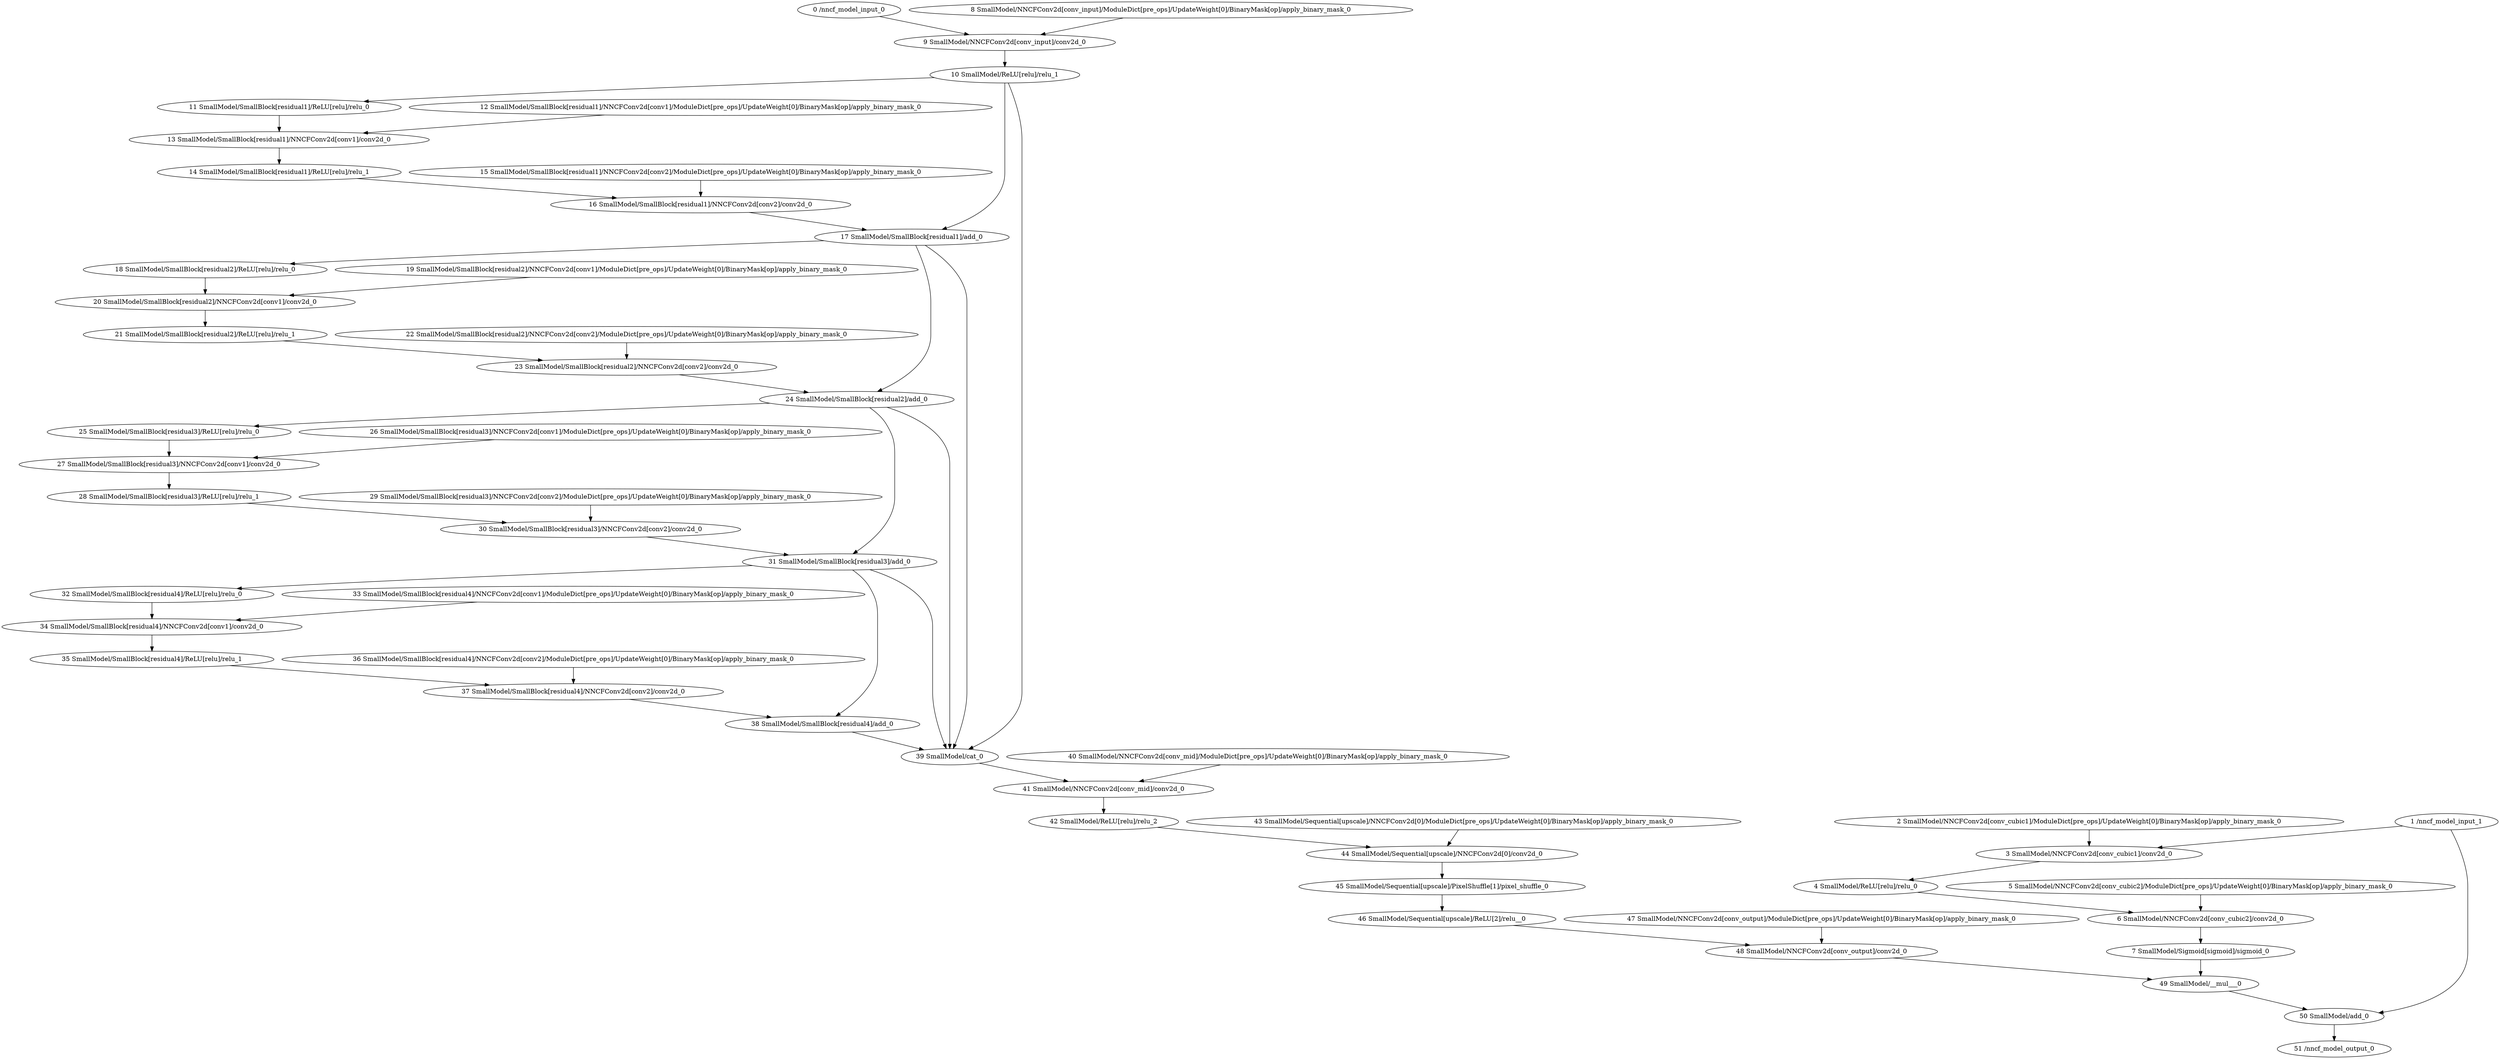strict digraph  {
"0 /nncf_model_input_0" [id=0, type=nncf_model_input];
"1 /nncf_model_input_1" [id=1, type=nncf_model_input];
"2 SmallModel/NNCFConv2d[conv_cubic1]/ModuleDict[pre_ops]/UpdateWeight[0]/BinaryMask[op]/apply_binary_mask_0" [id=2, type=apply_binary_mask];
"3 SmallModel/NNCFConv2d[conv_cubic1]/conv2d_0" [id=3, type=conv2d];
"4 SmallModel/ReLU[relu]/relu_0" [id=4, type=relu];
"5 SmallModel/NNCFConv2d[conv_cubic2]/ModuleDict[pre_ops]/UpdateWeight[0]/BinaryMask[op]/apply_binary_mask_0" [id=5, type=apply_binary_mask];
"6 SmallModel/NNCFConv2d[conv_cubic2]/conv2d_0" [id=6, type=conv2d];
"7 SmallModel/Sigmoid[sigmoid]/sigmoid_0" [id=7, type=sigmoid];
"8 SmallModel/NNCFConv2d[conv_input]/ModuleDict[pre_ops]/UpdateWeight[0]/BinaryMask[op]/apply_binary_mask_0" [id=8, type=apply_binary_mask];
"9 SmallModel/NNCFConv2d[conv_input]/conv2d_0" [id=9, type=conv2d];
"10 SmallModel/ReLU[relu]/relu_1" [id=10, type=relu];
"11 SmallModel/SmallBlock[residual1]/ReLU[relu]/relu_0" [id=11, type=relu];
"12 SmallModel/SmallBlock[residual1]/NNCFConv2d[conv1]/ModuleDict[pre_ops]/UpdateWeight[0]/BinaryMask[op]/apply_binary_mask_0" [id=12, type=apply_binary_mask];
"13 SmallModel/SmallBlock[residual1]/NNCFConv2d[conv1]/conv2d_0" [id=13, type=conv2d];
"14 SmallModel/SmallBlock[residual1]/ReLU[relu]/relu_1" [id=14, type=relu];
"15 SmallModel/SmallBlock[residual1]/NNCFConv2d[conv2]/ModuleDict[pre_ops]/UpdateWeight[0]/BinaryMask[op]/apply_binary_mask_0" [id=15, type=apply_binary_mask];
"16 SmallModel/SmallBlock[residual1]/NNCFConv2d[conv2]/conv2d_0" [id=16, type=conv2d];
"17 SmallModel/SmallBlock[residual1]/add_0" [id=17, type=add];
"18 SmallModel/SmallBlock[residual2]/ReLU[relu]/relu_0" [id=18, type=relu];
"19 SmallModel/SmallBlock[residual2]/NNCFConv2d[conv1]/ModuleDict[pre_ops]/UpdateWeight[0]/BinaryMask[op]/apply_binary_mask_0" [id=19, type=apply_binary_mask];
"20 SmallModel/SmallBlock[residual2]/NNCFConv2d[conv1]/conv2d_0" [id=20, type=conv2d];
"21 SmallModel/SmallBlock[residual2]/ReLU[relu]/relu_1" [id=21, type=relu];
"22 SmallModel/SmallBlock[residual2]/NNCFConv2d[conv2]/ModuleDict[pre_ops]/UpdateWeight[0]/BinaryMask[op]/apply_binary_mask_0" [id=22, type=apply_binary_mask];
"23 SmallModel/SmallBlock[residual2]/NNCFConv2d[conv2]/conv2d_0" [id=23, type=conv2d];
"24 SmallModel/SmallBlock[residual2]/add_0" [id=24, type=add];
"25 SmallModel/SmallBlock[residual3]/ReLU[relu]/relu_0" [id=25, type=relu];
"26 SmallModel/SmallBlock[residual3]/NNCFConv2d[conv1]/ModuleDict[pre_ops]/UpdateWeight[0]/BinaryMask[op]/apply_binary_mask_0" [id=26, type=apply_binary_mask];
"27 SmallModel/SmallBlock[residual3]/NNCFConv2d[conv1]/conv2d_0" [id=27, type=conv2d];
"28 SmallModel/SmallBlock[residual3]/ReLU[relu]/relu_1" [id=28, type=relu];
"29 SmallModel/SmallBlock[residual3]/NNCFConv2d[conv2]/ModuleDict[pre_ops]/UpdateWeight[0]/BinaryMask[op]/apply_binary_mask_0" [id=29, type=apply_binary_mask];
"30 SmallModel/SmallBlock[residual3]/NNCFConv2d[conv2]/conv2d_0" [id=30, type=conv2d];
"31 SmallModel/SmallBlock[residual3]/add_0" [id=31, type=add];
"32 SmallModel/SmallBlock[residual4]/ReLU[relu]/relu_0" [id=32, type=relu];
"33 SmallModel/SmallBlock[residual4]/NNCFConv2d[conv1]/ModuleDict[pre_ops]/UpdateWeight[0]/BinaryMask[op]/apply_binary_mask_0" [id=33, type=apply_binary_mask];
"34 SmallModel/SmallBlock[residual4]/NNCFConv2d[conv1]/conv2d_0" [id=34, type=conv2d];
"35 SmallModel/SmallBlock[residual4]/ReLU[relu]/relu_1" [id=35, type=relu];
"36 SmallModel/SmallBlock[residual4]/NNCFConv2d[conv2]/ModuleDict[pre_ops]/UpdateWeight[0]/BinaryMask[op]/apply_binary_mask_0" [id=36, type=apply_binary_mask];
"37 SmallModel/SmallBlock[residual4]/NNCFConv2d[conv2]/conv2d_0" [id=37, type=conv2d];
"38 SmallModel/SmallBlock[residual4]/add_0" [id=38, type=add];
"39 SmallModel/cat_0" [id=39, type=cat];
"40 SmallModel/NNCFConv2d[conv_mid]/ModuleDict[pre_ops]/UpdateWeight[0]/BinaryMask[op]/apply_binary_mask_0" [id=40, type=apply_binary_mask];
"41 SmallModel/NNCFConv2d[conv_mid]/conv2d_0" [id=41, type=conv2d];
"42 SmallModel/ReLU[relu]/relu_2" [id=42, type=relu];
"43 SmallModel/Sequential[upscale]/NNCFConv2d[0]/ModuleDict[pre_ops]/UpdateWeight[0]/BinaryMask[op]/apply_binary_mask_0" [id=43, type=apply_binary_mask];
"44 SmallModel/Sequential[upscale]/NNCFConv2d[0]/conv2d_0" [id=44, type=conv2d];
"45 SmallModel/Sequential[upscale]/PixelShuffle[1]/pixel_shuffle_0" [id=45, type=pixel_shuffle];
"46 SmallModel/Sequential[upscale]/ReLU[2]/relu__0" [id=46, type=relu_];
"47 SmallModel/NNCFConv2d[conv_output]/ModuleDict[pre_ops]/UpdateWeight[0]/BinaryMask[op]/apply_binary_mask_0" [id=47, type=apply_binary_mask];
"48 SmallModel/NNCFConv2d[conv_output]/conv2d_0" [id=48, type=conv2d];
"49 SmallModel/__mul___0" [id=49, type=__mul__];
"50 SmallModel/add_0" [id=50, type=add];
"51 /nncf_model_output_0" [id=51, type=nncf_model_output];
"0 /nncf_model_input_0" -> "9 SmallModel/NNCFConv2d[conv_input]/conv2d_0";
"1 /nncf_model_input_1" -> "3 SmallModel/NNCFConv2d[conv_cubic1]/conv2d_0";
"1 /nncf_model_input_1" -> "50 SmallModel/add_0";
"2 SmallModel/NNCFConv2d[conv_cubic1]/ModuleDict[pre_ops]/UpdateWeight[0]/BinaryMask[op]/apply_binary_mask_0" -> "3 SmallModel/NNCFConv2d[conv_cubic1]/conv2d_0";
"3 SmallModel/NNCFConv2d[conv_cubic1]/conv2d_0" -> "4 SmallModel/ReLU[relu]/relu_0";
"4 SmallModel/ReLU[relu]/relu_0" -> "6 SmallModel/NNCFConv2d[conv_cubic2]/conv2d_0";
"5 SmallModel/NNCFConv2d[conv_cubic2]/ModuleDict[pre_ops]/UpdateWeight[0]/BinaryMask[op]/apply_binary_mask_0" -> "6 SmallModel/NNCFConv2d[conv_cubic2]/conv2d_0";
"6 SmallModel/NNCFConv2d[conv_cubic2]/conv2d_0" -> "7 SmallModel/Sigmoid[sigmoid]/sigmoid_0";
"7 SmallModel/Sigmoid[sigmoid]/sigmoid_0" -> "49 SmallModel/__mul___0";
"8 SmallModel/NNCFConv2d[conv_input]/ModuleDict[pre_ops]/UpdateWeight[0]/BinaryMask[op]/apply_binary_mask_0" -> "9 SmallModel/NNCFConv2d[conv_input]/conv2d_0";
"9 SmallModel/NNCFConv2d[conv_input]/conv2d_0" -> "10 SmallModel/ReLU[relu]/relu_1";
"10 SmallModel/ReLU[relu]/relu_1" -> "11 SmallModel/SmallBlock[residual1]/ReLU[relu]/relu_0";
"10 SmallModel/ReLU[relu]/relu_1" -> "17 SmallModel/SmallBlock[residual1]/add_0";
"10 SmallModel/ReLU[relu]/relu_1" -> "39 SmallModel/cat_0";
"11 SmallModel/SmallBlock[residual1]/ReLU[relu]/relu_0" -> "13 SmallModel/SmallBlock[residual1]/NNCFConv2d[conv1]/conv2d_0";
"12 SmallModel/SmallBlock[residual1]/NNCFConv2d[conv1]/ModuleDict[pre_ops]/UpdateWeight[0]/BinaryMask[op]/apply_binary_mask_0" -> "13 SmallModel/SmallBlock[residual1]/NNCFConv2d[conv1]/conv2d_0";
"13 SmallModel/SmallBlock[residual1]/NNCFConv2d[conv1]/conv2d_0" -> "14 SmallModel/SmallBlock[residual1]/ReLU[relu]/relu_1";
"14 SmallModel/SmallBlock[residual1]/ReLU[relu]/relu_1" -> "16 SmallModel/SmallBlock[residual1]/NNCFConv2d[conv2]/conv2d_0";
"15 SmallModel/SmallBlock[residual1]/NNCFConv2d[conv2]/ModuleDict[pre_ops]/UpdateWeight[0]/BinaryMask[op]/apply_binary_mask_0" -> "16 SmallModel/SmallBlock[residual1]/NNCFConv2d[conv2]/conv2d_0";
"16 SmallModel/SmallBlock[residual1]/NNCFConv2d[conv2]/conv2d_0" -> "17 SmallModel/SmallBlock[residual1]/add_0";
"17 SmallModel/SmallBlock[residual1]/add_0" -> "18 SmallModel/SmallBlock[residual2]/ReLU[relu]/relu_0";
"17 SmallModel/SmallBlock[residual1]/add_0" -> "24 SmallModel/SmallBlock[residual2]/add_0";
"17 SmallModel/SmallBlock[residual1]/add_0" -> "39 SmallModel/cat_0";
"18 SmallModel/SmallBlock[residual2]/ReLU[relu]/relu_0" -> "20 SmallModel/SmallBlock[residual2]/NNCFConv2d[conv1]/conv2d_0";
"19 SmallModel/SmallBlock[residual2]/NNCFConv2d[conv1]/ModuleDict[pre_ops]/UpdateWeight[0]/BinaryMask[op]/apply_binary_mask_0" -> "20 SmallModel/SmallBlock[residual2]/NNCFConv2d[conv1]/conv2d_0";
"20 SmallModel/SmallBlock[residual2]/NNCFConv2d[conv1]/conv2d_0" -> "21 SmallModel/SmallBlock[residual2]/ReLU[relu]/relu_1";
"21 SmallModel/SmallBlock[residual2]/ReLU[relu]/relu_1" -> "23 SmallModel/SmallBlock[residual2]/NNCFConv2d[conv2]/conv2d_0";
"22 SmallModel/SmallBlock[residual2]/NNCFConv2d[conv2]/ModuleDict[pre_ops]/UpdateWeight[0]/BinaryMask[op]/apply_binary_mask_0" -> "23 SmallModel/SmallBlock[residual2]/NNCFConv2d[conv2]/conv2d_0";
"23 SmallModel/SmallBlock[residual2]/NNCFConv2d[conv2]/conv2d_0" -> "24 SmallModel/SmallBlock[residual2]/add_0";
"24 SmallModel/SmallBlock[residual2]/add_0" -> "25 SmallModel/SmallBlock[residual3]/ReLU[relu]/relu_0";
"24 SmallModel/SmallBlock[residual2]/add_0" -> "31 SmallModel/SmallBlock[residual3]/add_0";
"24 SmallModel/SmallBlock[residual2]/add_0" -> "39 SmallModel/cat_0";
"25 SmallModel/SmallBlock[residual3]/ReLU[relu]/relu_0" -> "27 SmallModel/SmallBlock[residual3]/NNCFConv2d[conv1]/conv2d_0";
"26 SmallModel/SmallBlock[residual3]/NNCFConv2d[conv1]/ModuleDict[pre_ops]/UpdateWeight[0]/BinaryMask[op]/apply_binary_mask_0" -> "27 SmallModel/SmallBlock[residual3]/NNCFConv2d[conv1]/conv2d_0";
"27 SmallModel/SmallBlock[residual3]/NNCFConv2d[conv1]/conv2d_0" -> "28 SmallModel/SmallBlock[residual3]/ReLU[relu]/relu_1";
"28 SmallModel/SmallBlock[residual3]/ReLU[relu]/relu_1" -> "30 SmallModel/SmallBlock[residual3]/NNCFConv2d[conv2]/conv2d_0";
"29 SmallModel/SmallBlock[residual3]/NNCFConv2d[conv2]/ModuleDict[pre_ops]/UpdateWeight[0]/BinaryMask[op]/apply_binary_mask_0" -> "30 SmallModel/SmallBlock[residual3]/NNCFConv2d[conv2]/conv2d_0";
"30 SmallModel/SmallBlock[residual3]/NNCFConv2d[conv2]/conv2d_0" -> "31 SmallModel/SmallBlock[residual3]/add_0";
"31 SmallModel/SmallBlock[residual3]/add_0" -> "32 SmallModel/SmallBlock[residual4]/ReLU[relu]/relu_0";
"31 SmallModel/SmallBlock[residual3]/add_0" -> "38 SmallModel/SmallBlock[residual4]/add_0";
"31 SmallModel/SmallBlock[residual3]/add_0" -> "39 SmallModel/cat_0";
"32 SmallModel/SmallBlock[residual4]/ReLU[relu]/relu_0" -> "34 SmallModel/SmallBlock[residual4]/NNCFConv2d[conv1]/conv2d_0";
"33 SmallModel/SmallBlock[residual4]/NNCFConv2d[conv1]/ModuleDict[pre_ops]/UpdateWeight[0]/BinaryMask[op]/apply_binary_mask_0" -> "34 SmallModel/SmallBlock[residual4]/NNCFConv2d[conv1]/conv2d_0";
"34 SmallModel/SmallBlock[residual4]/NNCFConv2d[conv1]/conv2d_0" -> "35 SmallModel/SmallBlock[residual4]/ReLU[relu]/relu_1";
"35 SmallModel/SmallBlock[residual4]/ReLU[relu]/relu_1" -> "37 SmallModel/SmallBlock[residual4]/NNCFConv2d[conv2]/conv2d_0";
"36 SmallModel/SmallBlock[residual4]/NNCFConv2d[conv2]/ModuleDict[pre_ops]/UpdateWeight[0]/BinaryMask[op]/apply_binary_mask_0" -> "37 SmallModel/SmallBlock[residual4]/NNCFConv2d[conv2]/conv2d_0";
"37 SmallModel/SmallBlock[residual4]/NNCFConv2d[conv2]/conv2d_0" -> "38 SmallModel/SmallBlock[residual4]/add_0";
"38 SmallModel/SmallBlock[residual4]/add_0" -> "39 SmallModel/cat_0";
"39 SmallModel/cat_0" -> "41 SmallModel/NNCFConv2d[conv_mid]/conv2d_0";
"40 SmallModel/NNCFConv2d[conv_mid]/ModuleDict[pre_ops]/UpdateWeight[0]/BinaryMask[op]/apply_binary_mask_0" -> "41 SmallModel/NNCFConv2d[conv_mid]/conv2d_0";
"41 SmallModel/NNCFConv2d[conv_mid]/conv2d_0" -> "42 SmallModel/ReLU[relu]/relu_2";
"42 SmallModel/ReLU[relu]/relu_2" -> "44 SmallModel/Sequential[upscale]/NNCFConv2d[0]/conv2d_0";
"43 SmallModel/Sequential[upscale]/NNCFConv2d[0]/ModuleDict[pre_ops]/UpdateWeight[0]/BinaryMask[op]/apply_binary_mask_0" -> "44 SmallModel/Sequential[upscale]/NNCFConv2d[0]/conv2d_0";
"44 SmallModel/Sequential[upscale]/NNCFConv2d[0]/conv2d_0" -> "45 SmallModel/Sequential[upscale]/PixelShuffle[1]/pixel_shuffle_0";
"45 SmallModel/Sequential[upscale]/PixelShuffle[1]/pixel_shuffle_0" -> "46 SmallModel/Sequential[upscale]/ReLU[2]/relu__0";
"46 SmallModel/Sequential[upscale]/ReLU[2]/relu__0" -> "48 SmallModel/NNCFConv2d[conv_output]/conv2d_0";
"47 SmallModel/NNCFConv2d[conv_output]/ModuleDict[pre_ops]/UpdateWeight[0]/BinaryMask[op]/apply_binary_mask_0" -> "48 SmallModel/NNCFConv2d[conv_output]/conv2d_0";
"48 SmallModel/NNCFConv2d[conv_output]/conv2d_0" -> "49 SmallModel/__mul___0";
"49 SmallModel/__mul___0" -> "50 SmallModel/add_0";
"50 SmallModel/add_0" -> "51 /nncf_model_output_0";
}

